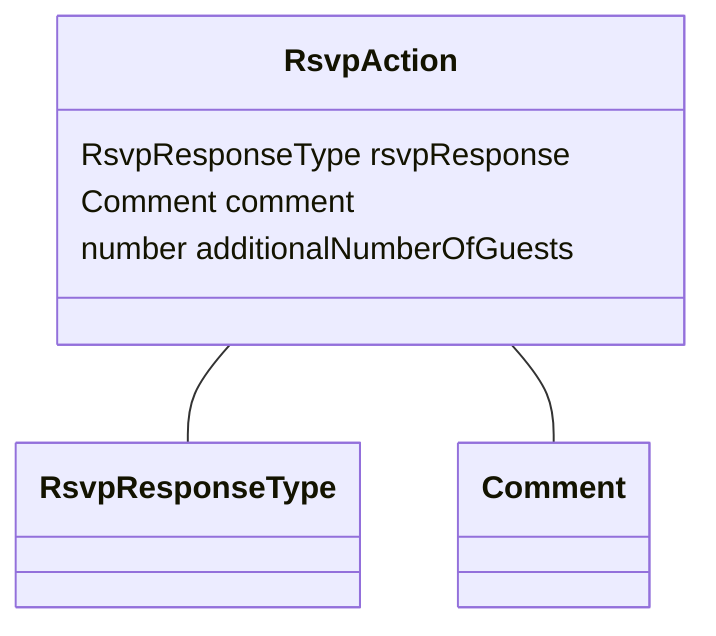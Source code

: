 classDiagram
  RsvpAction -- RsvpResponseType
  RsvpAction -- Comment


class RsvpAction {

  RsvpResponseType rsvpResponse
  Comment comment
  number additionalNumberOfGuests

 }
